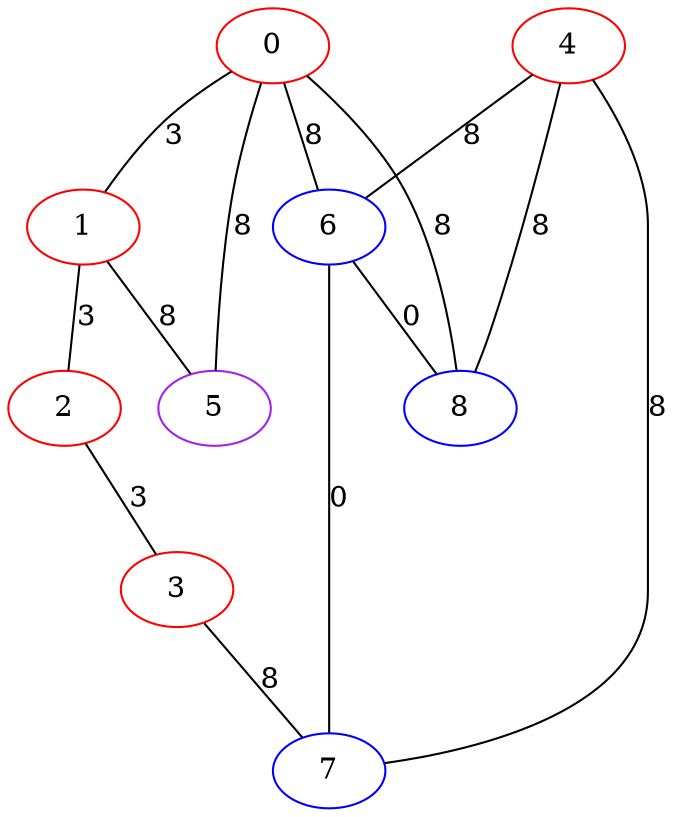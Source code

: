 graph "" {
0 [color=red, weight=1];
1 [color=red, weight=1];
2 [color=red, weight=1];
3 [color=red, weight=1];
4 [color=red, weight=1];
5 [color=purple, weight=4];
6 [color=blue, weight=3];
7 [color=blue, weight=3];
8 [color=blue, weight=3];
0 -- 8  [key=0, label=8];
0 -- 1  [key=0, label=3];
0 -- 5  [key=0, label=8];
0 -- 6  [key=0, label=8];
1 -- 2  [key=0, label=3];
1 -- 5  [key=0, label=8];
2 -- 3  [key=0, label=3];
3 -- 7  [key=0, label=8];
4 -- 8  [key=0, label=8];
4 -- 6  [key=0, label=8];
4 -- 7  [key=0, label=8];
6 -- 8  [key=0, label=0];
6 -- 7  [key=0, label=0];
}
